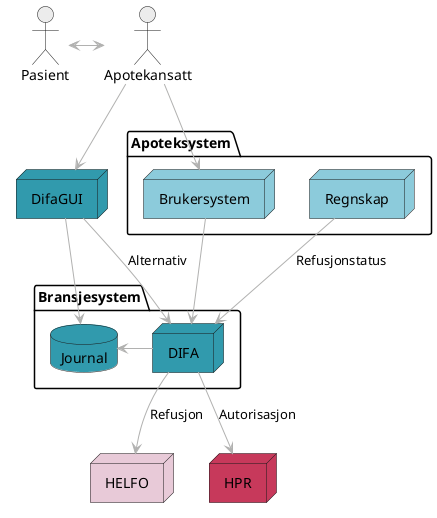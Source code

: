 @startuml

skinparam ArrowColor #b1b1b0
skinparam BorderColor #b1b1b0

actor Pasient #ececec
actor Apotekansatt #ececec

node DifaGUI #319aad

package Apoteksystem {
    node POS as "Brukersystem" #8ccbdb
    node Regnskap #8ccbdb
}

package Bransjesystem {
    node DIFA #319aad
    database Journal #319aad
    DIFA -> Journal
}

node HELFO #e8cad8
node HPR #c7395b

Pasient <-> Apotekansatt
Apotekansatt -down-> DifaGUI

DifaGUI -down-> DIFA: Alternativ
DifaGUI -down-> Journal
Apotekansatt -down-> POS
POS -down-> DIFA
Regnskap -down-> DIFA: Refusjonstatus

DIFA -down-> HELFO: Refusjon
DIFA -down-> HPR: Autorisasjon

@enduml

